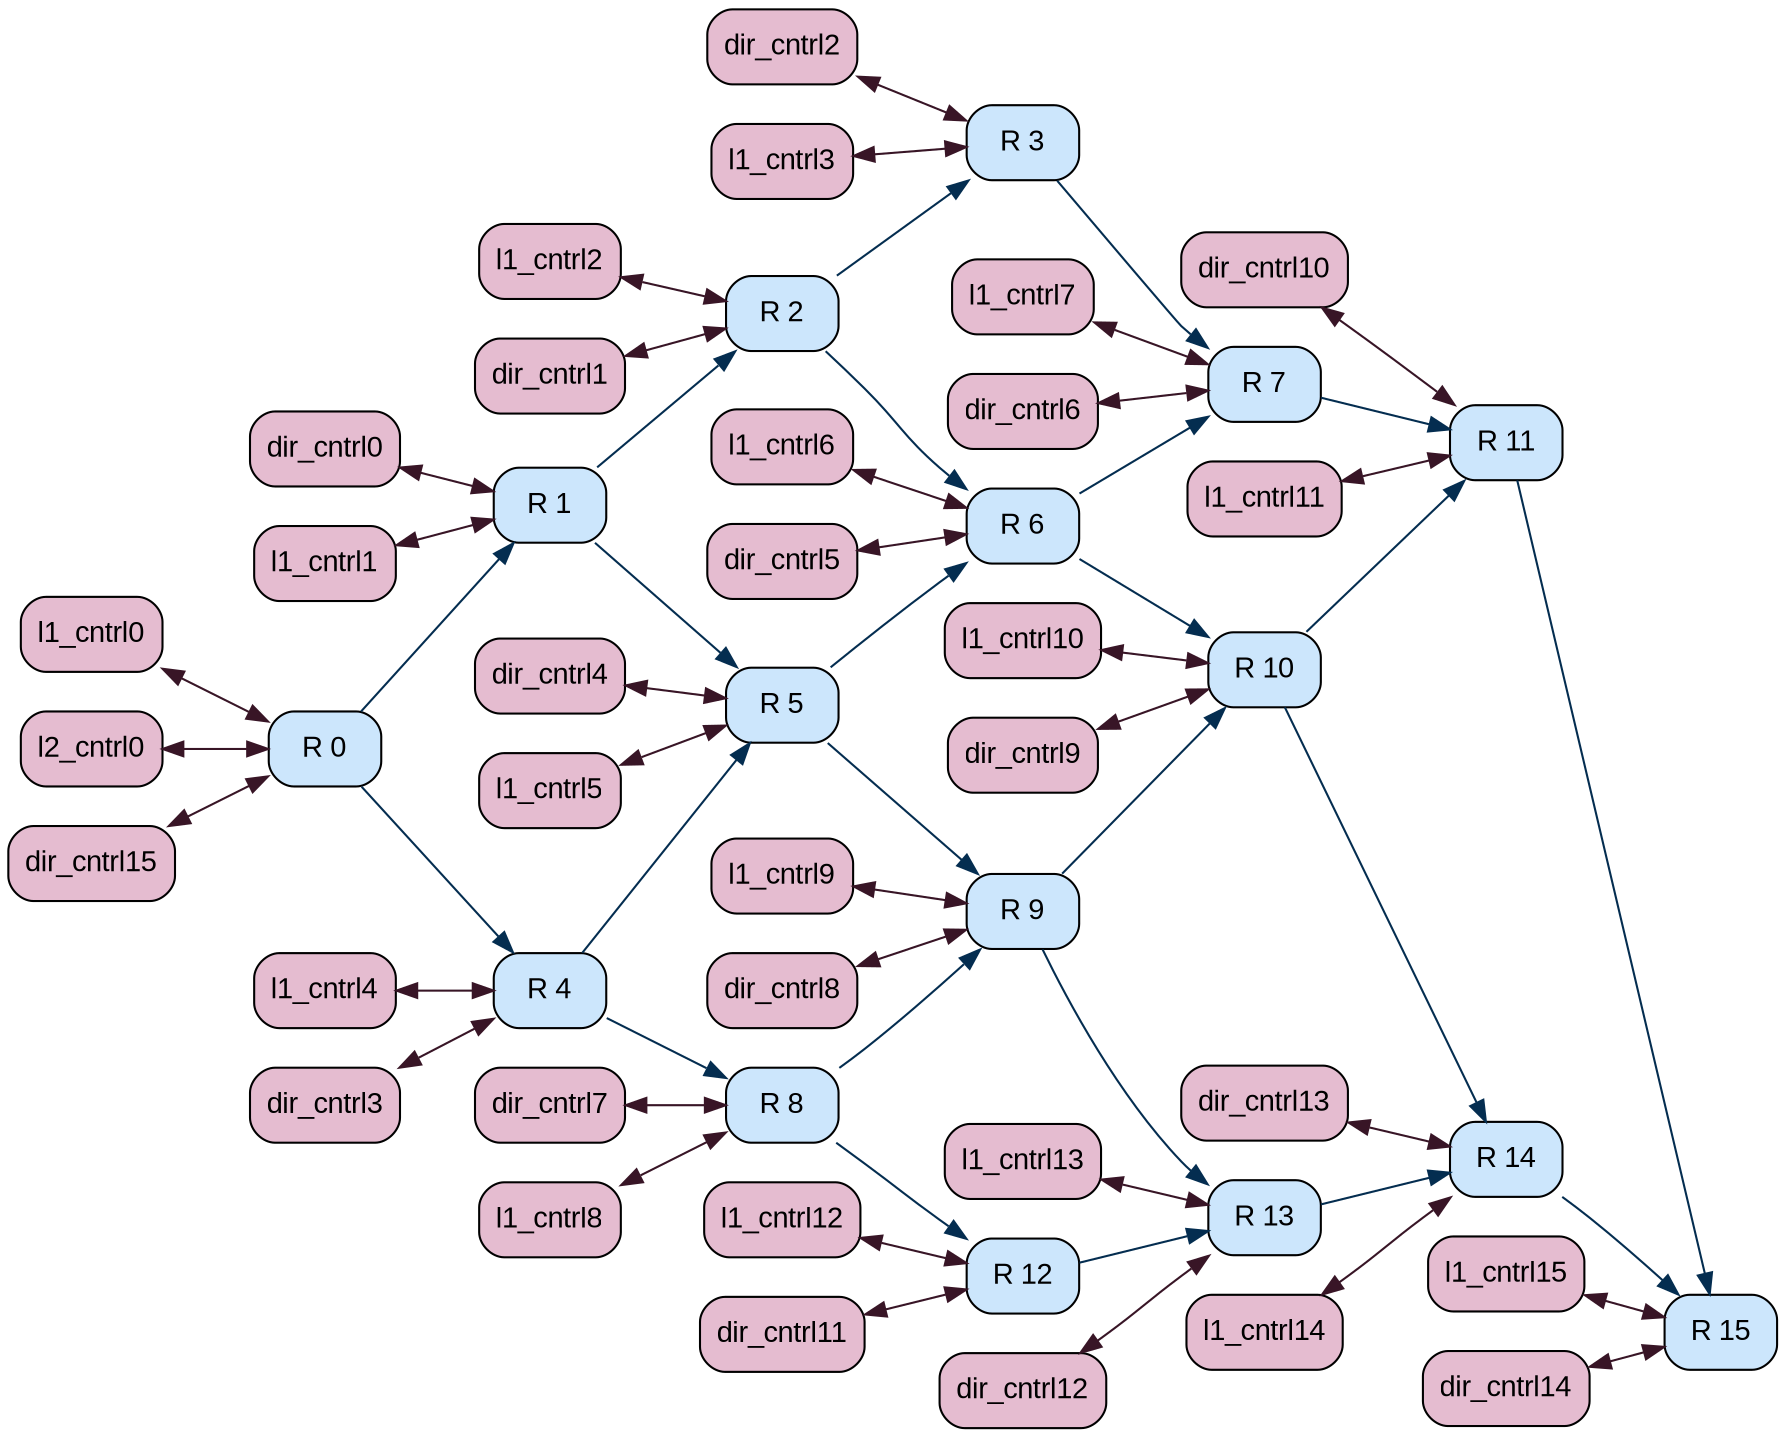 graph G {
rankdir=LR;
"system.ruby.network.routers00" [color="#000000", fillcolor="#cce6fc", fontcolor="#000000", fontname=Arial, fontsize=14, label="R 0", shape=Mrecord, style="rounded, filled"];
"system.ruby.network.routers01" [color="#000000", fillcolor="#cce6fc", fontcolor="#000000", fontname=Arial, fontsize=14, label="R 1", shape=Mrecord, style="rounded, filled"];
"system.ruby.network.routers02" [color="#000000", fillcolor="#cce6fc", fontcolor="#000000", fontname=Arial, fontsize=14, label="R 2", shape=Mrecord, style="rounded, filled"];
"system.ruby.network.routers03" [color="#000000", fillcolor="#cce6fc", fontcolor="#000000", fontname=Arial, fontsize=14, label="R 3", shape=Mrecord, style="rounded, filled"];
"system.ruby.network.routers04" [color="#000000", fillcolor="#cce6fc", fontcolor="#000000", fontname=Arial, fontsize=14, label="R 4", shape=Mrecord, style="rounded, filled"];
"system.ruby.network.routers05" [color="#000000", fillcolor="#cce6fc", fontcolor="#000000", fontname=Arial, fontsize=14, label="R 5", shape=Mrecord, style="rounded, filled"];
"system.ruby.network.routers06" [color="#000000", fillcolor="#cce6fc", fontcolor="#000000", fontname=Arial, fontsize=14, label="R 6", shape=Mrecord, style="rounded, filled"];
"system.ruby.network.routers07" [color="#000000", fillcolor="#cce6fc", fontcolor="#000000", fontname=Arial, fontsize=14, label="R 7", shape=Mrecord, style="rounded, filled"];
"system.ruby.network.routers08" [color="#000000", fillcolor="#cce6fc", fontcolor="#000000", fontname=Arial, fontsize=14, label="R 8", shape=Mrecord, style="rounded, filled"];
"system.ruby.network.routers09" [color="#000000", fillcolor="#cce6fc", fontcolor="#000000", fontname=Arial, fontsize=14, label="R 9", shape=Mrecord, style="rounded, filled"];
"system.ruby.network.routers10" [color="#000000", fillcolor="#cce6fc", fontcolor="#000000", fontname=Arial, fontsize=14, label="R 10", shape=Mrecord, style="rounded, filled"];
"system.ruby.network.routers11" [color="#000000", fillcolor="#cce6fc", fontcolor="#000000", fontname=Arial, fontsize=14, label="R 11", shape=Mrecord, style="rounded, filled"];
"system.ruby.network.routers12" [color="#000000", fillcolor="#cce6fc", fontcolor="#000000", fontname=Arial, fontsize=14, label="R 12", shape=Mrecord, style="rounded, filled"];
"system.ruby.network.routers13" [color="#000000", fillcolor="#cce6fc", fontcolor="#000000", fontname=Arial, fontsize=14, label="R 13", shape=Mrecord, style="rounded, filled"];
"system.ruby.network.routers14" [color="#000000", fillcolor="#cce6fc", fontcolor="#000000", fontname=Arial, fontsize=14, label="R 14", shape=Mrecord, style="rounded, filled"];
"system.ruby.network.routers15" [color="#000000", fillcolor="#cce6fc", fontcolor="#000000", fontname=Arial, fontsize=14, label="R 15", shape=Mrecord, style="rounded, filled"];
"system.ruby.network.routers00" -- "system.ruby.network.routers01"  [color="#042d50", dir=forward, weight=0.5];
"system.ruby.network.routers01" -- "system.ruby.network.routers02"  [color="#042d50", dir=forward, weight=0.5];
"system.ruby.network.routers02" -- "system.ruby.network.routers03"  [color="#042d50", dir=forward, weight=0.5];
"system.ruby.network.routers04" -- "system.ruby.network.routers05"  [color="#042d50", dir=forward, weight=0.5];
"system.ruby.network.routers05" -- "system.ruby.network.routers06"  [color="#042d50", dir=forward, weight=0.5];
"system.ruby.network.routers06" -- "system.ruby.network.routers07"  [color="#042d50", dir=forward, weight=0.5];
"system.ruby.network.routers08" -- "system.ruby.network.routers09"  [color="#042d50", dir=forward, weight=0.5];
"system.ruby.network.routers09" -- "system.ruby.network.routers10"  [color="#042d50", dir=forward, weight=0.5];
"system.ruby.network.routers10" -- "system.ruby.network.routers11"  [color="#042d50", dir=forward, weight=0.5];
"system.ruby.network.routers12" -- "system.ruby.network.routers13"  [color="#042d50", dir=forward, weight=0.5];
"system.ruby.network.routers13" -- "system.ruby.network.routers14"  [color="#042d50", dir=forward, weight=0.5];
"system.ruby.network.routers14" -- "system.ruby.network.routers15"  [color="#042d50", dir=forward, weight=0.5];
"system.ruby.network.routers00" -- "system.ruby.network.routers04"  [color="#042d50", dir=forward, weight=0.5];
"system.ruby.network.routers04" -- "system.ruby.network.routers08"  [color="#042d50", dir=forward, weight=0.5];
"system.ruby.network.routers08" -- "system.ruby.network.routers12"  [color="#042d50", dir=forward, weight=0.5];
"system.ruby.network.routers01" -- "system.ruby.network.routers05"  [color="#042d50", dir=forward, weight=0.5];
"system.ruby.network.routers05" -- "system.ruby.network.routers09"  [color="#042d50", dir=forward, weight=0.5];
"system.ruby.network.routers09" -- "system.ruby.network.routers13"  [color="#042d50", dir=forward, weight=0.5];
"system.ruby.network.routers02" -- "system.ruby.network.routers06"  [color="#042d50", dir=forward, weight=0.5];
"system.ruby.network.routers06" -- "system.ruby.network.routers10"  [color="#042d50", dir=forward, weight=0.5];
"system.ruby.network.routers10" -- "system.ruby.network.routers14"  [color="#042d50", dir=forward, weight=0.5];
"system.ruby.network.routers03" -- "system.ruby.network.routers07"  [color="#042d50", dir=forward, weight=0.5];
"system.ruby.network.routers07" -- "system.ruby.network.routers11"  [color="#042d50", dir=forward, weight=0.5];
"system.ruby.network.routers11" -- "system.ruby.network.routers15"  [color="#042d50", dir=forward, weight=0.5];
"system.ruby.l1_cntrl0" [color="#000000", fillcolor="#e5bcd0", fontcolor="#000000", fontname=Arial, fontsize=14, label=l1_cntrl0, shape=Mrecord, style="rounded, filled"];
"system.ruby.l1_cntrl0" -- "system.ruby.network.routers00"  [color="#381526", dir=both, weight=1.0];
"system.ruby.l1_cntrl1" [color="#000000", fillcolor="#e5bcd0", fontcolor="#000000", fontname=Arial, fontsize=14, label=l1_cntrl1, shape=Mrecord, style="rounded, filled"];
"system.ruby.l1_cntrl1" -- "system.ruby.network.routers01"  [color="#381526", dir=both, weight=1.0];
"system.ruby.l1_cntrl2" [color="#000000", fillcolor="#e5bcd0", fontcolor="#000000", fontname=Arial, fontsize=14, label=l1_cntrl2, shape=Mrecord, style="rounded, filled"];
"system.ruby.l1_cntrl2" -- "system.ruby.network.routers02"  [color="#381526", dir=both, weight=1.0];
"system.ruby.l1_cntrl3" [color="#000000", fillcolor="#e5bcd0", fontcolor="#000000", fontname=Arial, fontsize=14, label=l1_cntrl3, shape=Mrecord, style="rounded, filled"];
"system.ruby.l1_cntrl3" -- "system.ruby.network.routers03"  [color="#381526", dir=both, weight=1.0];
"system.ruby.l1_cntrl4" [color="#000000", fillcolor="#e5bcd0", fontcolor="#000000", fontname=Arial, fontsize=14, label=l1_cntrl4, shape=Mrecord, style="rounded, filled"];
"system.ruby.l1_cntrl4" -- "system.ruby.network.routers04"  [color="#381526", dir=both, weight=1.0];
"system.ruby.l1_cntrl5" [color="#000000", fillcolor="#e5bcd0", fontcolor="#000000", fontname=Arial, fontsize=14, label=l1_cntrl5, shape=Mrecord, style="rounded, filled"];
"system.ruby.l1_cntrl5" -- "system.ruby.network.routers05"  [color="#381526", dir=both, weight=1.0];
"system.ruby.l1_cntrl6" [color="#000000", fillcolor="#e5bcd0", fontcolor="#000000", fontname=Arial, fontsize=14, label=l1_cntrl6, shape=Mrecord, style="rounded, filled"];
"system.ruby.l1_cntrl6" -- "system.ruby.network.routers06"  [color="#381526", dir=both, weight=1.0];
"system.ruby.l1_cntrl7" [color="#000000", fillcolor="#e5bcd0", fontcolor="#000000", fontname=Arial, fontsize=14, label=l1_cntrl7, shape=Mrecord, style="rounded, filled"];
"system.ruby.l1_cntrl7" -- "system.ruby.network.routers07"  [color="#381526", dir=both, weight=1.0];
"system.ruby.l1_cntrl8" [color="#000000", fillcolor="#e5bcd0", fontcolor="#000000", fontname=Arial, fontsize=14, label=l1_cntrl8, shape=Mrecord, style="rounded, filled"];
"system.ruby.l1_cntrl8" -- "system.ruby.network.routers08"  [color="#381526", dir=both, weight=1.0];
"system.ruby.l1_cntrl9" [color="#000000", fillcolor="#e5bcd0", fontcolor="#000000", fontname=Arial, fontsize=14, label=l1_cntrl9, shape=Mrecord, style="rounded, filled"];
"system.ruby.l1_cntrl9" -- "system.ruby.network.routers09"  [color="#381526", dir=both, weight=1.0];
"system.ruby.l1_cntrl10" [color="#000000", fillcolor="#e5bcd0", fontcolor="#000000", fontname=Arial, fontsize=14, label=l1_cntrl10, shape=Mrecord, style="rounded, filled"];
"system.ruby.l1_cntrl10" -- "system.ruby.network.routers10"  [color="#381526", dir=both, weight=1.0];
"system.ruby.l1_cntrl11" [color="#000000", fillcolor="#e5bcd0", fontcolor="#000000", fontname=Arial, fontsize=14, label=l1_cntrl11, shape=Mrecord, style="rounded, filled"];
"system.ruby.l1_cntrl11" -- "system.ruby.network.routers11"  [color="#381526", dir=both, weight=1.0];
"system.ruby.l1_cntrl12" [color="#000000", fillcolor="#e5bcd0", fontcolor="#000000", fontname=Arial, fontsize=14, label=l1_cntrl12, shape=Mrecord, style="rounded, filled"];
"system.ruby.l1_cntrl12" -- "system.ruby.network.routers12"  [color="#381526", dir=both, weight=1.0];
"system.ruby.l1_cntrl13" [color="#000000", fillcolor="#e5bcd0", fontcolor="#000000", fontname=Arial, fontsize=14, label=l1_cntrl13, shape=Mrecord, style="rounded, filled"];
"system.ruby.l1_cntrl13" -- "system.ruby.network.routers13"  [color="#381526", dir=both, weight=1.0];
"system.ruby.l1_cntrl14" [color="#000000", fillcolor="#e5bcd0", fontcolor="#000000", fontname=Arial, fontsize=14, label=l1_cntrl14, shape=Mrecord, style="rounded, filled"];
"system.ruby.l1_cntrl14" -- "system.ruby.network.routers14"  [color="#381526", dir=both, weight=1.0];
"system.ruby.l1_cntrl15" [color="#000000", fillcolor="#e5bcd0", fontcolor="#000000", fontname=Arial, fontsize=14, label=l1_cntrl15, shape=Mrecord, style="rounded, filled"];
"system.ruby.l1_cntrl15" -- "system.ruby.network.routers15"  [color="#381526", dir=both, weight=1.0];
"system.ruby.l2_cntrl0" [color="#000000", fillcolor="#e5bcd0", fontcolor="#000000", fontname=Arial, fontsize=14, label=l2_cntrl0, shape=Mrecord, style="rounded, filled"];
"system.ruby.l2_cntrl0" -- "system.ruby.network.routers00"  [color="#381526", dir=both, weight=1.0];
"system.ruby.dir_cntrl0" [color="#000000", fillcolor="#e5bcd0", fontcolor="#000000", fontname=Arial, fontsize=14, label=dir_cntrl0, shape=Mrecord, style="rounded, filled"];
"system.ruby.dir_cntrl0" -- "system.ruby.network.routers01"  [color="#381526", dir=both, weight=1.0];
"system.ruby.dir_cntrl1" [color="#000000", fillcolor="#e5bcd0", fontcolor="#000000", fontname=Arial, fontsize=14, label=dir_cntrl1, shape=Mrecord, style="rounded, filled"];
"system.ruby.dir_cntrl1" -- "system.ruby.network.routers02"  [color="#381526", dir=both, weight=1.0];
"system.ruby.dir_cntrl2" [color="#000000", fillcolor="#e5bcd0", fontcolor="#000000", fontname=Arial, fontsize=14, label=dir_cntrl2, shape=Mrecord, style="rounded, filled"];
"system.ruby.dir_cntrl2" -- "system.ruby.network.routers03"  [color="#381526", dir=both, weight=1.0];
"system.ruby.dir_cntrl3" [color="#000000", fillcolor="#e5bcd0", fontcolor="#000000", fontname=Arial, fontsize=14, label=dir_cntrl3, shape=Mrecord, style="rounded, filled"];
"system.ruby.dir_cntrl3" -- "system.ruby.network.routers04"  [color="#381526", dir=both, weight=1.0];
"system.ruby.dir_cntrl4" [color="#000000", fillcolor="#e5bcd0", fontcolor="#000000", fontname=Arial, fontsize=14, label=dir_cntrl4, shape=Mrecord, style="rounded, filled"];
"system.ruby.dir_cntrl4" -- "system.ruby.network.routers05"  [color="#381526", dir=both, weight=1.0];
"system.ruby.dir_cntrl5" [color="#000000", fillcolor="#e5bcd0", fontcolor="#000000", fontname=Arial, fontsize=14, label=dir_cntrl5, shape=Mrecord, style="rounded, filled"];
"system.ruby.dir_cntrl5" -- "system.ruby.network.routers06"  [color="#381526", dir=both, weight=1.0];
"system.ruby.dir_cntrl6" [color="#000000", fillcolor="#e5bcd0", fontcolor="#000000", fontname=Arial, fontsize=14, label=dir_cntrl6, shape=Mrecord, style="rounded, filled"];
"system.ruby.dir_cntrl6" -- "system.ruby.network.routers07"  [color="#381526", dir=both, weight=1.0];
"system.ruby.dir_cntrl7" [color="#000000", fillcolor="#e5bcd0", fontcolor="#000000", fontname=Arial, fontsize=14, label=dir_cntrl7, shape=Mrecord, style="rounded, filled"];
"system.ruby.dir_cntrl7" -- "system.ruby.network.routers08"  [color="#381526", dir=both, weight=1.0];
"system.ruby.dir_cntrl8" [color="#000000", fillcolor="#e5bcd0", fontcolor="#000000", fontname=Arial, fontsize=14, label=dir_cntrl8, shape=Mrecord, style="rounded, filled"];
"system.ruby.dir_cntrl8" -- "system.ruby.network.routers09"  [color="#381526", dir=both, weight=1.0];
"system.ruby.dir_cntrl9" [color="#000000", fillcolor="#e5bcd0", fontcolor="#000000", fontname=Arial, fontsize=14, label=dir_cntrl9, shape=Mrecord, style="rounded, filled"];
"system.ruby.dir_cntrl9" -- "system.ruby.network.routers10"  [color="#381526", dir=both, weight=1.0];
"system.ruby.dir_cntrl10" [color="#000000", fillcolor="#e5bcd0", fontcolor="#000000", fontname=Arial, fontsize=14, label=dir_cntrl10, shape=Mrecord, style="rounded, filled"];
"system.ruby.dir_cntrl10" -- "system.ruby.network.routers11"  [color="#381526", dir=both, weight=1.0];
"system.ruby.dir_cntrl11" [color="#000000", fillcolor="#e5bcd0", fontcolor="#000000", fontname=Arial, fontsize=14, label=dir_cntrl11, shape=Mrecord, style="rounded, filled"];
"system.ruby.dir_cntrl11" -- "system.ruby.network.routers12"  [color="#381526", dir=both, weight=1.0];
"system.ruby.dir_cntrl12" [color="#000000", fillcolor="#e5bcd0", fontcolor="#000000", fontname=Arial, fontsize=14, label=dir_cntrl12, shape=Mrecord, style="rounded, filled"];
"system.ruby.dir_cntrl12" -- "system.ruby.network.routers13"  [color="#381526", dir=both, weight=1.0];
"system.ruby.dir_cntrl13" [color="#000000", fillcolor="#e5bcd0", fontcolor="#000000", fontname=Arial, fontsize=14, label=dir_cntrl13, shape=Mrecord, style="rounded, filled"];
"system.ruby.dir_cntrl13" -- "system.ruby.network.routers14"  [color="#381526", dir=both, weight=1.0];
"system.ruby.dir_cntrl14" [color="#000000", fillcolor="#e5bcd0", fontcolor="#000000", fontname=Arial, fontsize=14, label=dir_cntrl14, shape=Mrecord, style="rounded, filled"];
"system.ruby.dir_cntrl14" -- "system.ruby.network.routers15"  [color="#381526", dir=both, weight=1.0];
"system.ruby.dir_cntrl15" [color="#000000", fillcolor="#e5bcd0", fontcolor="#000000", fontname=Arial, fontsize=14, label=dir_cntrl15, shape=Mrecord, style="rounded, filled"];
"system.ruby.dir_cntrl15" -- "system.ruby.network.routers00"  [color="#381526", dir=both, weight=1.0];
}
